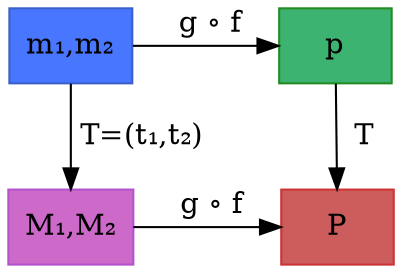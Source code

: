 digraph G {
  node[shape=box, style=filled]
  //rankdir=LR
  label=""
  code1 [label="m₁,m₂", color="royalblue3", fillcolor="royalblue1"]
  code2 [label="M₁,M₂", color="mediumorchid3", fillcolor="orchid3"]
  m1 -> m2 [label="  T"]
  code1 -> m1 [label="   g ∘ f  "]
  code2 -> m2 [label="   g ∘ f  "]
  code1 -> code2 [label=" T=(t₁,t₂)"]
  {rank=same code1, m1}
  {rank=same code2, m2}
  m1 [label="p", color="forestgreen", fillcolor="mediumseagreen"]
  m2 [label="P", color="brown3", fillcolor="indianred"]
}
//⤑
